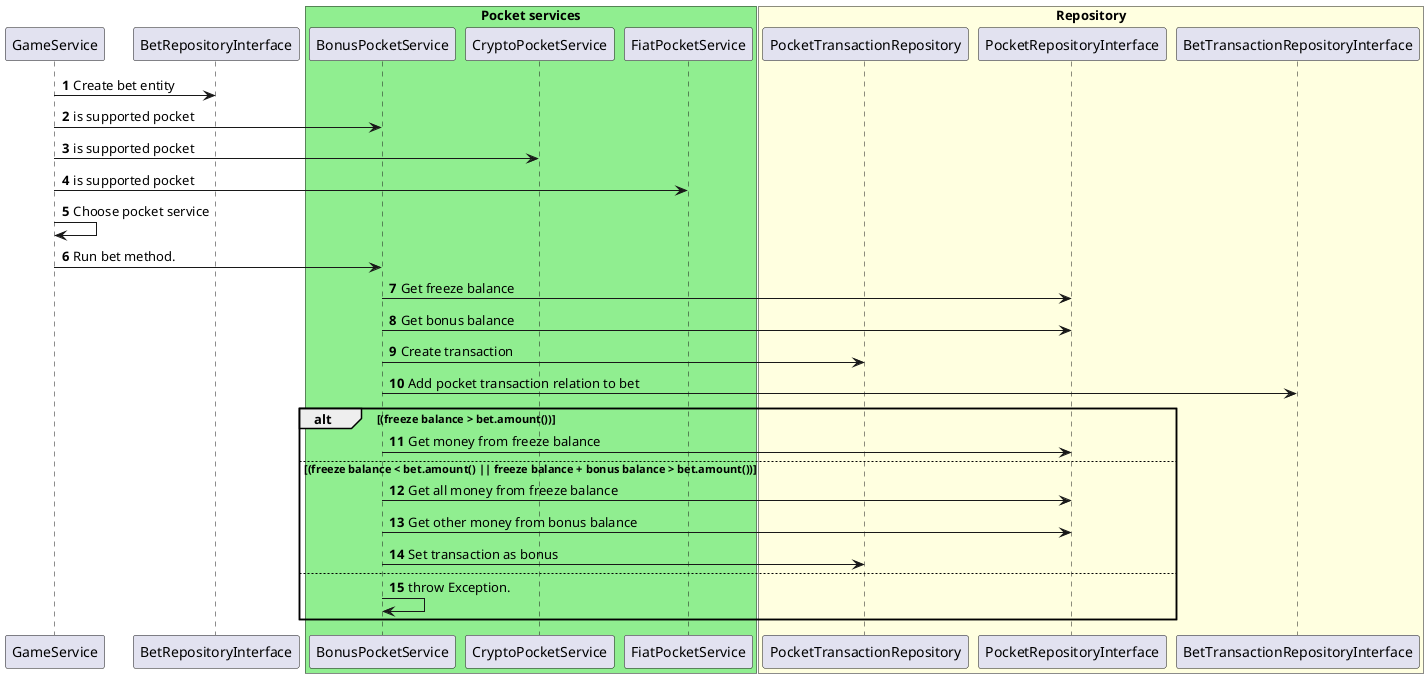 @startuml
'https://plantuml.com/sequence-diagram

autonumber
participant GameService as gs
participant BetRepositoryInterface
box "Pocket services" #LightGreen
    participant BonusPocketService
    participant CryptoPocketService
    participant FiatPocketService
end box

box "Repository" #LightYellow
    participant PocketTransactionRepository
    participant PocketRepositoryInterface
    participant BetTransactionRepositoryInterface
end box

gs -> BetRepositoryInterface: Create bet entity
gs -> BonusPocketService: is supported pocket
gs -> CryptoPocketService: is supported pocket
gs -> FiatPocketService: is supported pocket
gs -> gs: Choose pocket service
gs -> BonusPocketService: Run bet method.
BonusPocketService -> PocketRepositoryInterface: Get freeze balance
BonusPocketService -> PocketRepositoryInterface: Get bonus balance
BonusPocketService -> PocketTransactionRepository: Create transaction
BonusPocketService -> BetTransactionRepositoryInterface: Add pocket transaction relation to bet


alt (freeze balance > bet.amount())
    BonusPocketService -> PocketRepositoryInterface: Get money from freeze balance
else (freeze balance < bet.amount() || freeze balance + bonus balance > bet.amount())
    BonusPocketService -> PocketRepositoryInterface: Get all money from freeze balance
    BonusPocketService -> PocketRepositoryInterface: Get other money from bonus balance
    BonusPocketService -> PocketTransactionRepository: Set transaction as bonus
else
    BonusPocketService -> BonusPocketService: throw Exception.
end

@enduml